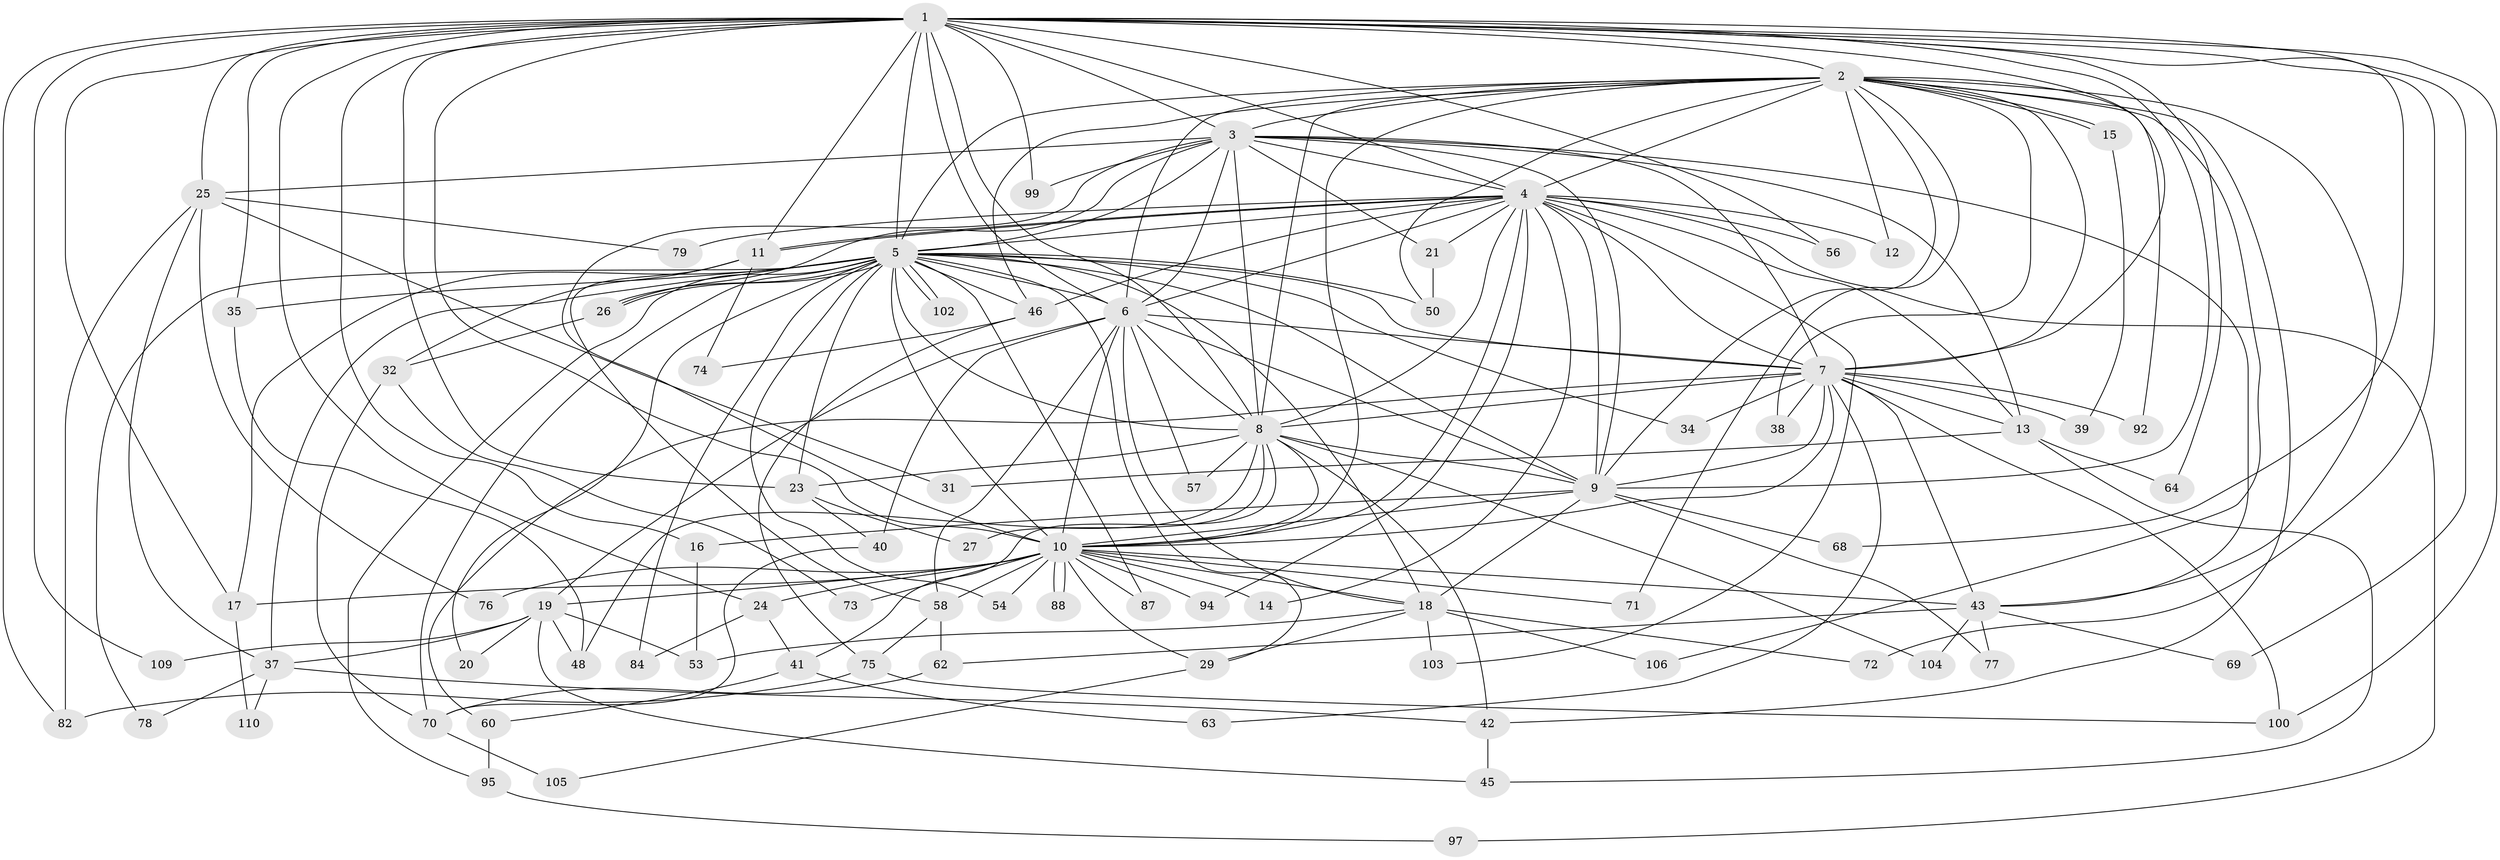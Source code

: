 // Generated by graph-tools (version 1.1) at 2025/23/03/03/25 07:23:42]
// undirected, 80 vertices, 207 edges
graph export_dot {
graph [start="1"]
  node [color=gray90,style=filled];
  1 [super="+22"];
  2 [super="+47"];
  3;
  4 [super="+66"];
  5 [super="+111"];
  6 [super="+33"];
  7 [super="+55"];
  8 [super="+89"];
  9 [super="+91"];
  10 [super="+44"];
  11 [super="+61"];
  12;
  13 [super="+83"];
  14;
  15;
  16;
  17 [super="+81"];
  18 [super="+30"];
  19 [super="+90"];
  20;
  21;
  23 [super="+52"];
  24;
  25 [super="+98"];
  26 [super="+28"];
  27;
  29 [super="+67"];
  31;
  32;
  34;
  35 [super="+36"];
  37 [super="+59"];
  38;
  39;
  40;
  41;
  42 [super="+80"];
  43 [super="+51"];
  45 [super="+49"];
  46 [super="+107"];
  48 [super="+65"];
  50 [super="+96"];
  53;
  54;
  56;
  57;
  58 [super="+86"];
  60;
  62 [super="+85"];
  63;
  64;
  68;
  69;
  70 [super="+93"];
  71;
  72;
  73;
  74;
  75 [super="+108"];
  76;
  77;
  78;
  79;
  82 [super="+101"];
  84;
  87;
  88;
  92;
  94;
  95;
  97;
  99;
  100;
  102;
  103;
  104;
  105;
  106;
  109;
  110;
  1 -- 2 [weight=2];
  1 -- 3;
  1 -- 4;
  1 -- 5;
  1 -- 6 [weight=2];
  1 -- 7;
  1 -- 8;
  1 -- 9;
  1 -- 10;
  1 -- 16;
  1 -- 17;
  1 -- 23;
  1 -- 25 [weight=2];
  1 -- 35 [weight=2];
  1 -- 56;
  1 -- 64;
  1 -- 68;
  1 -- 69;
  1 -- 72;
  1 -- 99;
  1 -- 100;
  1 -- 109;
  1 -- 82;
  1 -- 24;
  1 -- 11;
  2 -- 3;
  2 -- 4;
  2 -- 5;
  2 -- 6;
  2 -- 7;
  2 -- 8;
  2 -- 9;
  2 -- 10 [weight=2];
  2 -- 12;
  2 -- 15;
  2 -- 15;
  2 -- 38;
  2 -- 42;
  2 -- 43;
  2 -- 46;
  2 -- 50;
  2 -- 71;
  2 -- 92;
  2 -- 106;
  3 -- 4;
  3 -- 5;
  3 -- 6;
  3 -- 7;
  3 -- 8;
  3 -- 9;
  3 -- 10;
  3 -- 21;
  3 -- 25;
  3 -- 99;
  3 -- 13;
  3 -- 43;
  3 -- 26;
  4 -- 5;
  4 -- 6;
  4 -- 7;
  4 -- 8;
  4 -- 9 [weight=2];
  4 -- 10;
  4 -- 11;
  4 -- 11;
  4 -- 12;
  4 -- 13;
  4 -- 14;
  4 -- 21;
  4 -- 46;
  4 -- 56;
  4 -- 79;
  4 -- 94;
  4 -- 97;
  4 -- 103;
  5 -- 6;
  5 -- 7;
  5 -- 8;
  5 -- 9;
  5 -- 10 [weight=2];
  5 -- 17;
  5 -- 18;
  5 -- 20;
  5 -- 23;
  5 -- 26;
  5 -- 26;
  5 -- 29;
  5 -- 34;
  5 -- 35;
  5 -- 37;
  5 -- 50;
  5 -- 54;
  5 -- 70;
  5 -- 78;
  5 -- 84;
  5 -- 87;
  5 -- 95;
  5 -- 102;
  5 -- 102;
  5 -- 46;
  6 -- 7;
  6 -- 8 [weight=2];
  6 -- 9;
  6 -- 10;
  6 -- 19;
  6 -- 40;
  6 -- 57;
  6 -- 18;
  6 -- 58;
  7 -- 8;
  7 -- 9 [weight=2];
  7 -- 10;
  7 -- 13;
  7 -- 34;
  7 -- 38;
  7 -- 39;
  7 -- 63;
  7 -- 92;
  7 -- 100;
  7 -- 43;
  7 -- 60;
  8 -- 9;
  8 -- 10;
  8 -- 27;
  8 -- 41;
  8 -- 42;
  8 -- 48;
  8 -- 57;
  8 -- 104;
  8 -- 23;
  9 -- 10;
  9 -- 16;
  9 -- 18;
  9 -- 68;
  9 -- 77;
  10 -- 14;
  10 -- 19;
  10 -- 24;
  10 -- 29;
  10 -- 43;
  10 -- 54;
  10 -- 71;
  10 -- 73;
  10 -- 76;
  10 -- 87;
  10 -- 88;
  10 -- 88;
  10 -- 94;
  10 -- 18;
  10 -- 17;
  10 -- 58;
  11 -- 32;
  11 -- 58;
  11 -- 74;
  13 -- 31;
  13 -- 64;
  13 -- 45;
  15 -- 39;
  16 -- 53;
  17 -- 110;
  18 -- 103;
  18 -- 106;
  18 -- 53;
  18 -- 72;
  18 -- 29;
  19 -- 20;
  19 -- 37;
  19 -- 45;
  19 -- 48;
  19 -- 109;
  19 -- 53;
  21 -- 50;
  23 -- 27;
  23 -- 40;
  24 -- 41;
  24 -- 84;
  25 -- 31;
  25 -- 76;
  25 -- 79;
  25 -- 37;
  25 -- 82;
  26 -- 32;
  29 -- 105;
  32 -- 70;
  32 -- 73;
  35 -- 48;
  37 -- 110;
  37 -- 78;
  37 -- 42;
  40 -- 70;
  41 -- 60;
  41 -- 63;
  42 -- 45;
  43 -- 77;
  43 -- 104;
  43 -- 69;
  43 -- 62;
  46 -- 74;
  46 -- 75;
  58 -- 62;
  58 -- 75;
  60 -- 95;
  62 -- 70;
  70 -- 105;
  75 -- 82;
  75 -- 100;
  95 -- 97;
}

